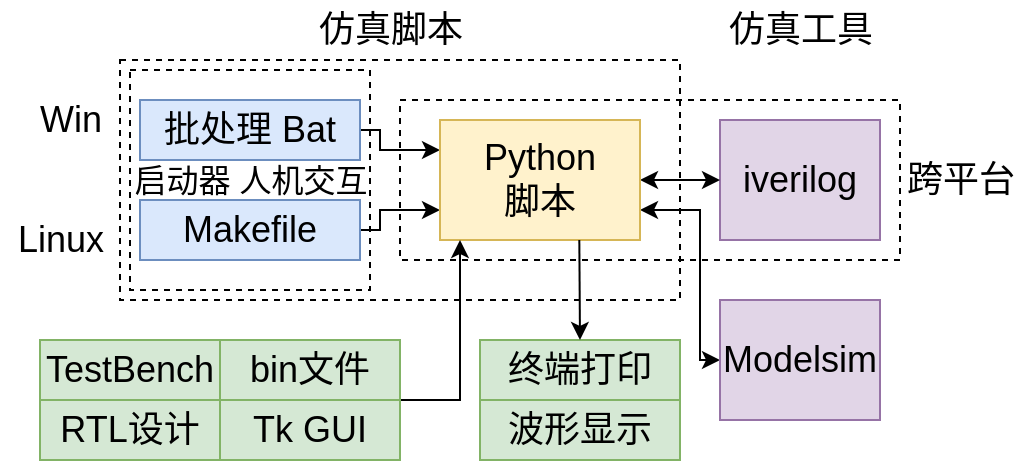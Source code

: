 <mxfile version="18.0.6" type="device"><diagram id="YtvwvDAg_z0UyHSXU93h" name="第 1 页"><mxGraphModel dx="716" dy="448" grid="1" gridSize="10" guides="1" tooltips="1" connect="1" arrows="1" fold="1" page="1" pageScale="1" pageWidth="827" pageHeight="1169" math="0" shadow="0"><root><mxCell id="0"/><mxCell id="1" parent="0"/><mxCell id="jq0FuVwtKyFCtbRI0XKJ-5" value="" style="rounded=0;whiteSpace=wrap;html=1;fillColor=none;dashed=1;" parent="1" vertex="1"><mxGeometry x="245" y="265" width="120" height="110" as="geometry"/></mxCell><mxCell id="_eRq6vUdUgBELbqLA_iJ-10" value="" style="rounded=0;whiteSpace=wrap;html=1;dashed=1;fontSize=18;fillColor=none;" parent="1" vertex="1"><mxGeometry x="380" y="280" width="250" height="80" as="geometry"/></mxCell><mxCell id="_eRq6vUdUgBELbqLA_iJ-9" value="" style="rounded=0;whiteSpace=wrap;html=1;fontSize=18;fillColor=none;dashed=1;" parent="1" vertex="1"><mxGeometry x="240" y="260" width="280" height="120" as="geometry"/></mxCell><mxCell id="_eRq6vUdUgBELbqLA_iJ-1" value="仿真脚本" style="text;html=1;align=center;verticalAlign=middle;resizable=0;points=[];autosize=1;strokeColor=none;fillColor=none;fontSize=18;" parent="1" vertex="1"><mxGeometry x="330" y="230" width="90" height="30" as="geometry"/></mxCell><mxCell id="_eRq6vUdUgBELbqLA_iJ-2" value="仿真工具" style="text;html=1;align=center;verticalAlign=middle;resizable=0;points=[];autosize=1;strokeColor=none;fillColor=none;fontSize=18;" parent="1" vertex="1"><mxGeometry x="535" y="230" width="90" height="30" as="geometry"/></mxCell><mxCell id="_eRq6vUdUgBELbqLA_iJ-3" value="iverilog" style="whiteSpace=wrap;html=1;fontSize=18;fillColor=#e1d5e7;strokeColor=#9673a6;" parent="1" vertex="1"><mxGeometry x="540" y="290" width="80" height="60" as="geometry"/></mxCell><mxCell id="jq0FuVwtKyFCtbRI0XKJ-3" style="edgeStyle=orthogonalEdgeStyle;rounded=0;orthogonalLoop=1;jettySize=auto;html=1;exitX=1;exitY=0.5;exitDx=0;exitDy=0;entryX=0;entryY=0.25;entryDx=0;entryDy=0;" parent="1" source="_eRq6vUdUgBELbqLA_iJ-4" target="_eRq6vUdUgBELbqLA_iJ-6" edge="1"><mxGeometry relative="1" as="geometry"><Array as="points"><mxPoint x="370" y="295"/><mxPoint x="370" y="305"/></Array></mxGeometry></mxCell><mxCell id="_eRq6vUdUgBELbqLA_iJ-4" value="批处理 Bat" style="whiteSpace=wrap;html=1;fontSize=18;fillColor=#dae8fc;strokeColor=#6c8ebf;" parent="1" vertex="1"><mxGeometry x="250" y="280" width="110" height="30" as="geometry"/></mxCell><mxCell id="jq0FuVwtKyFCtbRI0XKJ-2" style="edgeStyle=orthogonalEdgeStyle;rounded=0;orthogonalLoop=1;jettySize=auto;html=1;exitX=1;exitY=0.5;exitDx=0;exitDy=0;entryX=0;entryY=0.75;entryDx=0;entryDy=0;" parent="1" source="_eRq6vUdUgBELbqLA_iJ-5" target="_eRq6vUdUgBELbqLA_iJ-6" edge="1"><mxGeometry relative="1" as="geometry"><Array as="points"><mxPoint x="370" y="345"/><mxPoint x="370" y="335"/></Array></mxGeometry></mxCell><mxCell id="_eRq6vUdUgBELbqLA_iJ-5" value="Makefile" style="whiteSpace=wrap;html=1;fontSize=18;fillColor=#dae8fc;strokeColor=#6c8ebf;" parent="1" vertex="1"><mxGeometry x="250" y="330" width="110" height="30" as="geometry"/></mxCell><mxCell id="jq0FuVwtKyFCtbRI0XKJ-4" style="edgeStyle=orthogonalEdgeStyle;rounded=0;orthogonalLoop=1;jettySize=auto;html=1;exitX=1;exitY=0.5;exitDx=0;exitDy=0;entryX=0;entryY=0.5;entryDx=0;entryDy=0;startArrow=classic;startFill=1;" parent="1" source="_eRq6vUdUgBELbqLA_iJ-6" target="_eRq6vUdUgBELbqLA_iJ-3" edge="1"><mxGeometry relative="1" as="geometry"/></mxCell><mxCell id="c_s7SfWHmZFHjEs9lwnp-3" style="edgeStyle=orthogonalEdgeStyle;rounded=0;orthogonalLoop=1;jettySize=auto;html=1;exitX=1;exitY=0.75;exitDx=0;exitDy=0;entryX=0;entryY=0.5;entryDx=0;entryDy=0;startArrow=classic;startFill=1;" parent="1" source="_eRq6vUdUgBELbqLA_iJ-6" target="c_s7SfWHmZFHjEs9lwnp-2" edge="1"><mxGeometry relative="1" as="geometry"><Array as="points"><mxPoint x="530" y="335"/><mxPoint x="530" y="410"/></Array></mxGeometry></mxCell><mxCell id="_eRq6vUdUgBELbqLA_iJ-6" value="Python&lt;br&gt;脚本" style="whiteSpace=wrap;html=1;fontSize=18;fillColor=#fff2cc;strokeColor=#d6b656;" parent="1" vertex="1"><mxGeometry x="400" y="290" width="100" height="60" as="geometry"/></mxCell><mxCell id="_eRq6vUdUgBELbqLA_iJ-7" value="Win" style="text;html=1;align=center;verticalAlign=middle;resizable=0;points=[];autosize=1;strokeColor=none;fillColor=none;fontSize=18;" parent="1" vertex="1"><mxGeometry x="190" y="275" width="50" height="30" as="geometry"/></mxCell><mxCell id="_eRq6vUdUgBELbqLA_iJ-8" value="Linux" style="text;html=1;align=center;verticalAlign=middle;resizable=0;points=[];autosize=1;strokeColor=none;fillColor=none;fontSize=18;" parent="1" vertex="1"><mxGeometry x="180" y="335" width="60" height="30" as="geometry"/></mxCell><mxCell id="_eRq6vUdUgBELbqLA_iJ-11" value="跨平台" style="text;html=1;align=center;verticalAlign=middle;resizable=0;points=[];autosize=1;strokeColor=none;fillColor=none;fontSize=18;" parent="1" vertex="1"><mxGeometry x="625" y="305" width="70" height="30" as="geometry"/></mxCell><mxCell id="jq0FuVwtKyFCtbRI0XKJ-6" value="启动器 人机交互" style="text;html=1;align=center;verticalAlign=middle;resizable=0;points=[];autosize=1;strokeColor=none;fillColor=none;fontSize=16;" parent="1" vertex="1"><mxGeometry x="240" y="310" width="130" height="20" as="geometry"/></mxCell><mxCell id="tAvZTX7G66Qth7UfKsFP-1" value="RTL设计" style="rounded=0;whiteSpace=wrap;html=1;fontSize=18;fillColor=#d5e8d4;strokeColor=#82b366;" parent="1" vertex="1"><mxGeometry x="200" y="430" width="90" height="30" as="geometry"/></mxCell><mxCell id="tAvZTX7G66Qth7UfKsFP-6" value="TestBench" style="whiteSpace=wrap;html=1;fontSize=18;fillColor=#d5e8d4;strokeColor=#82b366;" parent="1" vertex="1"><mxGeometry x="200" y="400" width="90" height="30" as="geometry"/></mxCell><mxCell id="tAvZTX7G66Qth7UfKsFP-7" value="终端打印" style="rounded=0;whiteSpace=wrap;html=1;fontSize=18;fillColor=#d5e8d4;strokeColor=#82b366;" parent="1" vertex="1"><mxGeometry x="420" y="400" width="100" height="30" as="geometry"/></mxCell><mxCell id="tAvZTX7G66Qth7UfKsFP-8" value="波形显示" style="whiteSpace=wrap;html=1;fontSize=18;fillColor=#d5e8d4;strokeColor=#82b366;" parent="1" vertex="1"><mxGeometry x="420" y="430" width="100" height="30" as="geometry"/></mxCell><mxCell id="c_s7SfWHmZFHjEs9lwnp-1" style="edgeStyle=orthogonalEdgeStyle;rounded=0;orthogonalLoop=1;jettySize=auto;html=1;exitX=1;exitY=1;exitDx=0;exitDy=0;entryX=0.1;entryY=1;entryDx=0;entryDy=0;entryPerimeter=0;" parent="1" source="q_hEzp-S8VnG4FJYrQZe-1" target="_eRq6vUdUgBELbqLA_iJ-6" edge="1"><mxGeometry relative="1" as="geometry"><Array as="points"><mxPoint x="410" y="430"/></Array></mxGeometry></mxCell><mxCell id="q_hEzp-S8VnG4FJYrQZe-1" value="bin文件" style="rounded=0;whiteSpace=wrap;html=1;fillColor=#d5e8d4;strokeColor=#82b366;fontSize=18;" parent="1" vertex="1"><mxGeometry x="290" y="400" width="90" height="30" as="geometry"/></mxCell><mxCell id="q_hEzp-S8VnG4FJYrQZe-2" value="Tk GUI" style="rounded=0;whiteSpace=wrap;html=1;fillColor=#d5e8d4;strokeColor=#82b366;fontSize=18;" parent="1" vertex="1"><mxGeometry x="290" y="430" width="90" height="30" as="geometry"/></mxCell><mxCell id="c_s7SfWHmZFHjEs9lwnp-2" value="Modelsim" style="whiteSpace=wrap;html=1;fontSize=18;fillColor=#e1d5e7;strokeColor=#9673a6;" parent="1" vertex="1"><mxGeometry x="540" y="380" width="80" height="60" as="geometry"/></mxCell><mxCell id="TGxo08Vvxo6_EilwO9TT-2" value="" style="endArrow=classic;html=1;rounded=0;entryX=0.5;entryY=0;entryDx=0;entryDy=0;" edge="1" parent="1" target="tAvZTX7G66Qth7UfKsFP-7"><mxGeometry width="50" height="50" relative="1" as="geometry"><mxPoint x="469.66" y="350" as="sourcePoint"/><mxPoint x="469.66" y="390" as="targetPoint"/></mxGeometry></mxCell></root></mxGraphModel></diagram></mxfile>